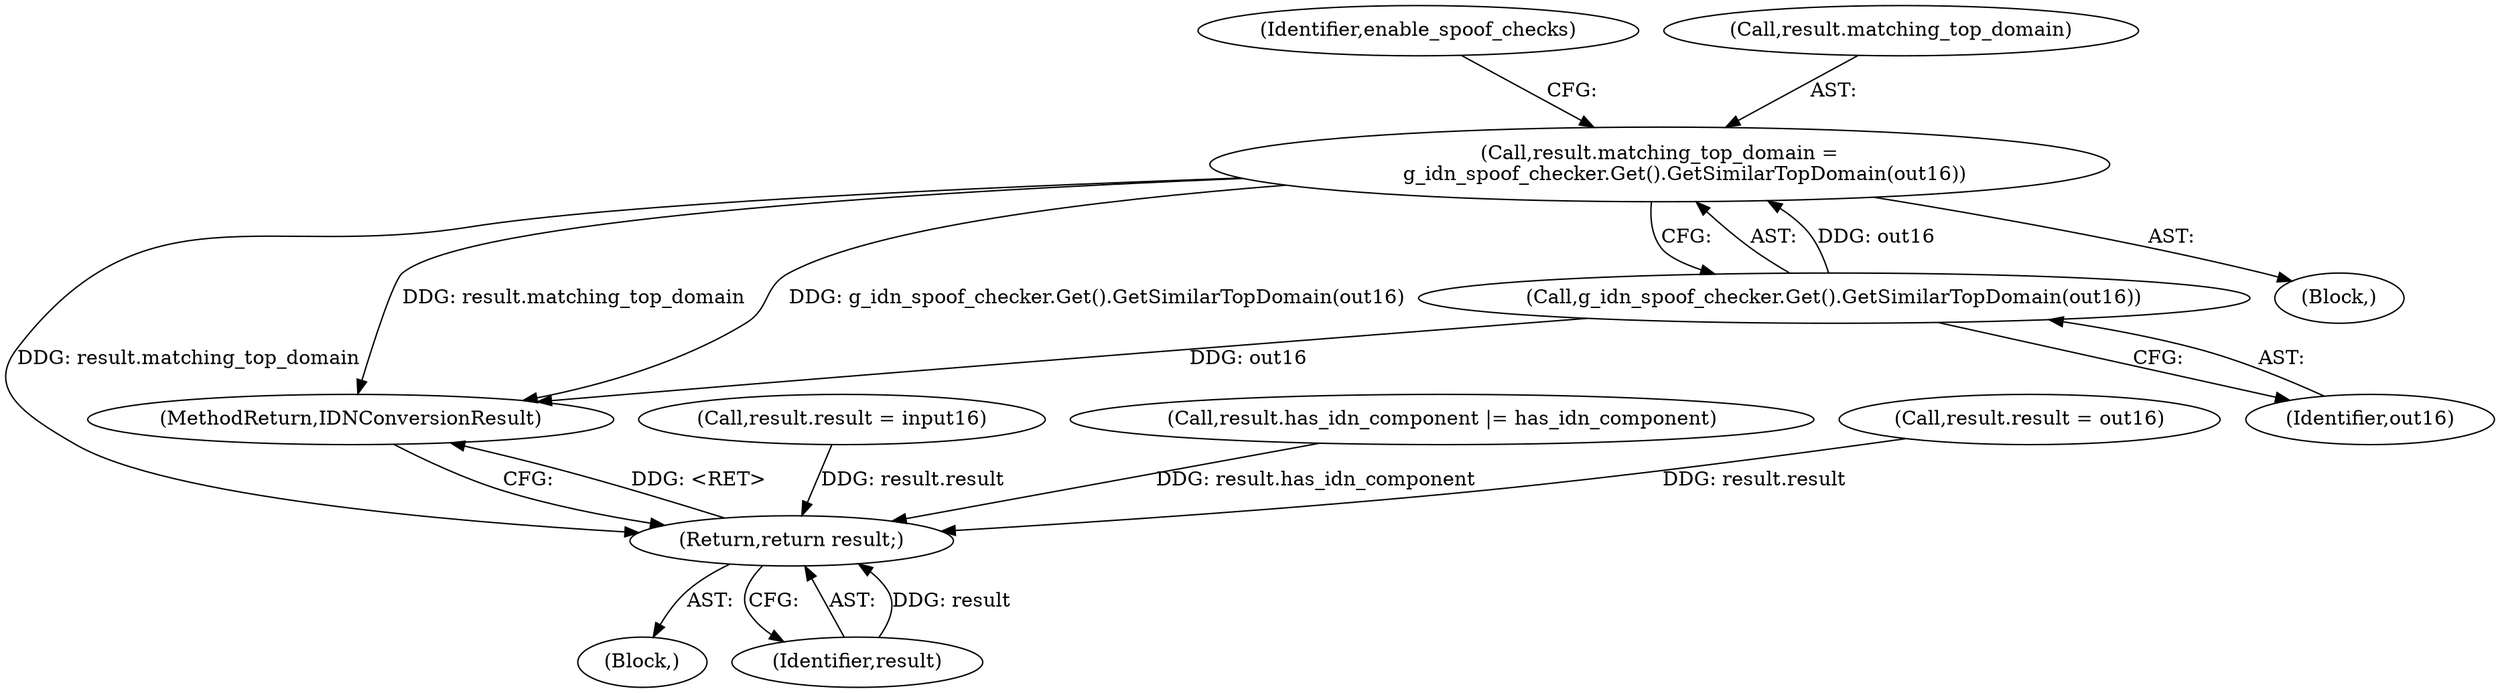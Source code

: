 digraph "0_Chrome_cc0bbcbe7c986094da8e58c37a21fdd179b686b0_2@API" {
"1000238" [label="(Call,result.matching_top_domain =\n        g_idn_spoof_checker.Get().GetSimilarTopDomain(out16))"];
"1000242" [label="(Call,g_idn_spoof_checker.Get().GetSimilarTopDomain(out16))"];
"1000258" [label="(Return,return result;)"];
"1000260" [label="(MethodReturn,IDNConversionResult)"];
"1000105" [label="(Block,)"];
"1000243" [label="(Identifier,out16)"];
"1000253" [label="(Call,result.result = input16)"];
"1000201" [label="(Call,result.has_idn_component |= has_idn_component)"];
"1000228" [label="(Call,result.result = out16)"];
"1000242" [label="(Call,g_idn_spoof_checker.Get().GetSimilarTopDomain(out16))"];
"1000259" [label="(Identifier,result)"];
"1000238" [label="(Call,result.matching_top_domain =\n        g_idn_spoof_checker.Get().GetSimilarTopDomain(out16))"];
"1000237" [label="(Block,)"];
"1000246" [label="(Identifier,enable_spoof_checks)"];
"1000258" [label="(Return,return result;)"];
"1000239" [label="(Call,result.matching_top_domain)"];
"1000238" -> "1000237"  [label="AST: "];
"1000238" -> "1000242"  [label="CFG: "];
"1000239" -> "1000238"  [label="AST: "];
"1000242" -> "1000238"  [label="AST: "];
"1000246" -> "1000238"  [label="CFG: "];
"1000238" -> "1000260"  [label="DDG: result.matching_top_domain"];
"1000238" -> "1000260"  [label="DDG: g_idn_spoof_checker.Get().GetSimilarTopDomain(out16)"];
"1000242" -> "1000238"  [label="DDG: out16"];
"1000238" -> "1000258"  [label="DDG: result.matching_top_domain"];
"1000242" -> "1000243"  [label="CFG: "];
"1000243" -> "1000242"  [label="AST: "];
"1000242" -> "1000260"  [label="DDG: out16"];
"1000258" -> "1000105"  [label="AST: "];
"1000258" -> "1000259"  [label="CFG: "];
"1000259" -> "1000258"  [label="AST: "];
"1000260" -> "1000258"  [label="CFG: "];
"1000258" -> "1000260"  [label="DDG: <RET>"];
"1000259" -> "1000258"  [label="DDG: result"];
"1000253" -> "1000258"  [label="DDG: result.result"];
"1000228" -> "1000258"  [label="DDG: result.result"];
"1000201" -> "1000258"  [label="DDG: result.has_idn_component"];
}
